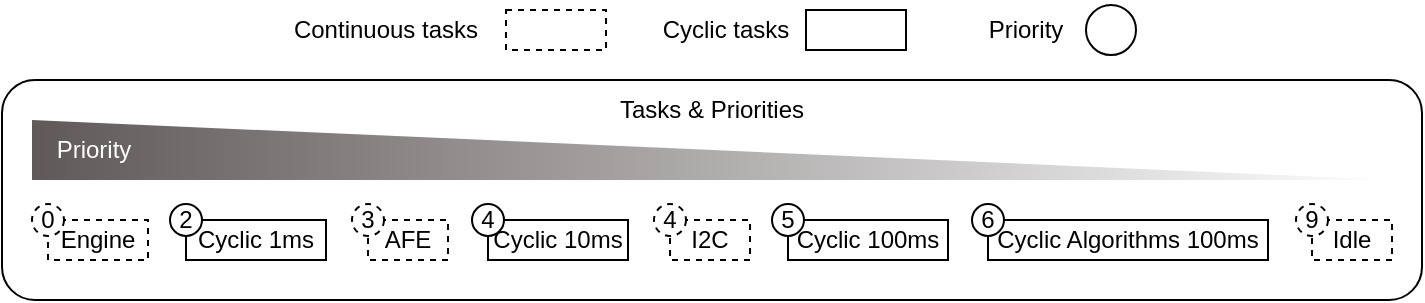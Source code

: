 <mxfile version="25.0.2" pages="3">
  <diagram name="overview" id="l_pe-c_5herizFljRQ7A">
    <mxGraphModel dx="2643" dy="-510" grid="1" gridSize="10" guides="1" tooltips="1" connect="1" arrows="1" fold="1" page="1" pageScale="1" pageWidth="827" pageHeight="1169" math="0" shadow="0">
      <root>
        <mxCell id="0" />
        <mxCell id="1" parent="0" />
        <mxCell id="woDSpg5KLi7jPYoDgjhM-1" value="" style="group" parent="1" vertex="1" connectable="0">
          <mxGeometry x="-1595" y="1169" width="710" height="150" as="geometry" />
        </mxCell>
        <mxCell id="C_V3rhwJUZiH3xd8vwqF-49" value="" style="rounded=1;whiteSpace=wrap;html=1;" parent="woDSpg5KLi7jPYoDgjhM-1" vertex="1">
          <mxGeometry y="40" width="710" height="110" as="geometry" />
        </mxCell>
        <mxCell id="C_V3rhwJUZiH3xd8vwqF-3" value="" style="verticalLabelPosition=bottom;verticalAlign=top;html=1;shape=mxgraph.basic.orthogonal_triangle;gradientColor=#5f5959;gradientDirection=west;strokeColor=none;" parent="woDSpg5KLi7jPYoDgjhM-1" vertex="1">
          <mxGeometry x="15" y="60" width="680" height="30" as="geometry" />
        </mxCell>
        <mxCell id="C_V3rhwJUZiH3xd8vwqF-4" value="Priority" style="text;html=1;align=center;verticalAlign=middle;whiteSpace=wrap;rounded=0;fontColor=#ffffff;" parent="woDSpg5KLi7jPYoDgjhM-1" vertex="1">
          <mxGeometry x="15" y="60" width="62" height="30" as="geometry" />
        </mxCell>
        <mxCell id="C_V3rhwJUZiH3xd8vwqF-25" value="" style="group" parent="woDSpg5KLi7jPYoDgjhM-1" vertex="1" connectable="0">
          <mxGeometry x="142" width="425" height="30" as="geometry" />
        </mxCell>
        <mxCell id="C_V3rhwJUZiH3xd8vwqF-18" value="" style="group" parent="C_V3rhwJUZiH3xd8vwqF-25" vertex="1" connectable="0">
          <mxGeometry width="160" height="30" as="geometry" />
        </mxCell>
        <mxCell id="C_V3rhwJUZiH3xd8vwqF-16" value="Continuous tasks" style="text;html=1;align=center;verticalAlign=middle;whiteSpace=wrap;rounded=0;" parent="C_V3rhwJUZiH3xd8vwqF-18" vertex="1">
          <mxGeometry width="100" height="30" as="geometry" />
        </mxCell>
        <mxCell id="C_V3rhwJUZiH3xd8vwqF-17" value="" style="rounded=0;whiteSpace=wrap;html=1;fillColor=#ffffff;dashed=1;" parent="C_V3rhwJUZiH3xd8vwqF-18" vertex="1">
          <mxGeometry x="110" y="5" width="50" height="20" as="geometry" />
        </mxCell>
        <mxCell id="C_V3rhwJUZiH3xd8vwqF-19" value="" style="group" parent="C_V3rhwJUZiH3xd8vwqF-25" vertex="1" connectable="0">
          <mxGeometry x="180" width="130" height="30" as="geometry" />
        </mxCell>
        <mxCell id="C_V3rhwJUZiH3xd8vwqF-14" value="" style="rounded=0;whiteSpace=wrap;html=1;fillColor=#ffffff;" parent="C_V3rhwJUZiH3xd8vwqF-19" vertex="1">
          <mxGeometry x="80" y="5" width="50" height="20" as="geometry" />
        </mxCell>
        <mxCell id="C_V3rhwJUZiH3xd8vwqF-15" value="Cyclic tasks" style="text;html=1;align=center;verticalAlign=middle;whiteSpace=wrap;rounded=0;" parent="C_V3rhwJUZiH3xd8vwqF-19" vertex="1">
          <mxGeometry width="80" height="30" as="geometry" />
        </mxCell>
        <mxCell id="C_V3rhwJUZiH3xd8vwqF-24" value="" style="group" parent="C_V3rhwJUZiH3xd8vwqF-25" vertex="1" connectable="0">
          <mxGeometry x="340" width="85" height="30" as="geometry" />
        </mxCell>
        <mxCell id="C_V3rhwJUZiH3xd8vwqF-22" value="" style="ellipse;whiteSpace=wrap;html=1;aspect=fixed;" parent="C_V3rhwJUZiH3xd8vwqF-24" vertex="1">
          <mxGeometry x="60" y="2.5" width="25" height="25" as="geometry" />
        </mxCell>
        <mxCell id="C_V3rhwJUZiH3xd8vwqF-23" value="Priority" style="text;html=1;align=center;verticalAlign=middle;whiteSpace=wrap;rounded=0;" parent="C_V3rhwJUZiH3xd8vwqF-24" vertex="1">
          <mxGeometry width="60" height="30" as="geometry" />
        </mxCell>
        <mxCell id="C_V3rhwJUZiH3xd8vwqF-39" value="" style="group" parent="woDSpg5KLi7jPYoDgjhM-1" vertex="1" connectable="0">
          <mxGeometry x="15" y="102" width="58" height="28" as="geometry" />
        </mxCell>
        <mxCell id="C_V3rhwJUZiH3xd8vwqF-5" value="Engine" style="rounded=0;whiteSpace=wrap;html=1;dashed=1;fillColor=#ffffff;" parent="C_V3rhwJUZiH3xd8vwqF-39" vertex="1">
          <mxGeometry x="8" y="8" width="50" height="20" as="geometry" />
        </mxCell>
        <mxCell id="C_V3rhwJUZiH3xd8vwqF-27" value="0" style="ellipse;whiteSpace=wrap;html=1;aspect=fixed;dashed=1;" parent="C_V3rhwJUZiH3xd8vwqF-39" vertex="1">
          <mxGeometry width="16" height="16" as="geometry" />
        </mxCell>
        <mxCell id="C_V3rhwJUZiH3xd8vwqF-40" value="" style="group" parent="woDSpg5KLi7jPYoDgjhM-1" vertex="1" connectable="0">
          <mxGeometry x="84" y="102" width="78" height="28" as="geometry" />
        </mxCell>
        <mxCell id="C_V3rhwJUZiH3xd8vwqF-6" value="Cyclic 1ms" style="rounded=0;whiteSpace=wrap;html=1;fillColor=#ffffff;" parent="C_V3rhwJUZiH3xd8vwqF-40" vertex="1">
          <mxGeometry x="8" y="8" width="70" height="20" as="geometry" />
        </mxCell>
        <mxCell id="C_V3rhwJUZiH3xd8vwqF-30" value="2" style="ellipse;whiteSpace=wrap;html=1;aspect=fixed;" parent="C_V3rhwJUZiH3xd8vwqF-40" vertex="1">
          <mxGeometry width="16" height="16" as="geometry" />
        </mxCell>
        <mxCell id="C_V3rhwJUZiH3xd8vwqF-41" value="" style="group" parent="woDSpg5KLi7jPYoDgjhM-1" vertex="1" connectable="0">
          <mxGeometry x="175" y="102" width="48" height="28" as="geometry" />
        </mxCell>
        <mxCell id="C_V3rhwJUZiH3xd8vwqF-7" value="AFE" style="rounded=0;whiteSpace=wrap;html=1;dashed=1;" parent="C_V3rhwJUZiH3xd8vwqF-41" vertex="1">
          <mxGeometry x="8" y="8" width="40" height="20" as="geometry" />
        </mxCell>
        <mxCell id="C_V3rhwJUZiH3xd8vwqF-31" value="3" style="ellipse;whiteSpace=wrap;html=1;aspect=fixed;dashed=1;" parent="C_V3rhwJUZiH3xd8vwqF-41" vertex="1">
          <mxGeometry width="16" height="16" as="geometry" />
        </mxCell>
        <mxCell id="C_V3rhwJUZiH3xd8vwqF-42" value="" style="group" parent="woDSpg5KLi7jPYoDgjhM-1" vertex="1" connectable="0">
          <mxGeometry x="235" y="102" width="78" height="28" as="geometry" />
        </mxCell>
        <mxCell id="C_V3rhwJUZiH3xd8vwqF-8" value="Cyclic 10ms" style="rounded=0;whiteSpace=wrap;html=1;" parent="C_V3rhwJUZiH3xd8vwqF-42" vertex="1">
          <mxGeometry x="8" y="8" width="70" height="20" as="geometry" />
        </mxCell>
        <mxCell id="C_V3rhwJUZiH3xd8vwqF-32" value="4" style="ellipse;whiteSpace=wrap;html=1;aspect=fixed;" parent="C_V3rhwJUZiH3xd8vwqF-42" vertex="1">
          <mxGeometry width="16" height="16" as="geometry" />
        </mxCell>
        <mxCell id="C_V3rhwJUZiH3xd8vwqF-43" value="" style="group" parent="woDSpg5KLi7jPYoDgjhM-1" vertex="1" connectable="0">
          <mxGeometry x="326" y="102" width="48" height="28" as="geometry" />
        </mxCell>
        <mxCell id="C_V3rhwJUZiH3xd8vwqF-9" value="I2C" style="rounded=0;whiteSpace=wrap;html=1;dashed=1;" parent="C_V3rhwJUZiH3xd8vwqF-43" vertex="1">
          <mxGeometry x="8" y="8" width="40" height="20" as="geometry" />
        </mxCell>
        <mxCell id="C_V3rhwJUZiH3xd8vwqF-33" value="4" style="ellipse;whiteSpace=wrap;html=1;aspect=fixed;dashed=1;" parent="C_V3rhwJUZiH3xd8vwqF-43" vertex="1">
          <mxGeometry width="16" height="16" as="geometry" />
        </mxCell>
        <mxCell id="C_V3rhwJUZiH3xd8vwqF-44" value="" style="group" parent="woDSpg5KLi7jPYoDgjhM-1" vertex="1" connectable="0">
          <mxGeometry x="385" y="102" width="88" height="28" as="geometry" />
        </mxCell>
        <mxCell id="C_V3rhwJUZiH3xd8vwqF-10" value="Cyclic 100ms" style="rounded=0;whiteSpace=wrap;html=1;" parent="C_V3rhwJUZiH3xd8vwqF-44" vertex="1">
          <mxGeometry x="8" y="8" width="80" height="20" as="geometry" />
        </mxCell>
        <mxCell id="C_V3rhwJUZiH3xd8vwqF-34" value="5" style="ellipse;whiteSpace=wrap;html=1;aspect=fixed;" parent="C_V3rhwJUZiH3xd8vwqF-44" vertex="1">
          <mxGeometry width="16" height="16" as="geometry" />
        </mxCell>
        <mxCell id="C_V3rhwJUZiH3xd8vwqF-45" value="" style="group" parent="woDSpg5KLi7jPYoDgjhM-1" vertex="1" connectable="0">
          <mxGeometry x="485" y="102" width="148" height="28" as="geometry" />
        </mxCell>
        <mxCell id="C_V3rhwJUZiH3xd8vwqF-11" value="Cyclic Algorithms 100ms" style="rounded=0;whiteSpace=wrap;html=1;" parent="C_V3rhwJUZiH3xd8vwqF-45" vertex="1">
          <mxGeometry x="8" y="8" width="140" height="20" as="geometry" />
        </mxCell>
        <mxCell id="C_V3rhwJUZiH3xd8vwqF-37" value="6" style="ellipse;whiteSpace=wrap;html=1;aspect=fixed;" parent="C_V3rhwJUZiH3xd8vwqF-45" vertex="1">
          <mxGeometry width="16" height="16" as="geometry" />
        </mxCell>
        <mxCell id="C_V3rhwJUZiH3xd8vwqF-46" value="" style="group" parent="woDSpg5KLi7jPYoDgjhM-1" vertex="1" connectable="0">
          <mxGeometry x="647" y="102" width="48" height="28" as="geometry" />
        </mxCell>
        <mxCell id="C_V3rhwJUZiH3xd8vwqF-12" value="Idle" style="rounded=0;whiteSpace=wrap;html=1;dashed=1;" parent="C_V3rhwJUZiH3xd8vwqF-46" vertex="1">
          <mxGeometry x="8" y="8" width="40" height="20" as="geometry" />
        </mxCell>
        <mxCell id="C_V3rhwJUZiH3xd8vwqF-38" value="9" style="ellipse;whiteSpace=wrap;html=1;aspect=fixed;dashed=1;" parent="C_V3rhwJUZiH3xd8vwqF-46" vertex="1">
          <mxGeometry width="16" height="16" as="geometry" />
        </mxCell>
        <mxCell id="C_V3rhwJUZiH3xd8vwqF-48" value="Tasks &amp;amp; Priorities" style="text;html=1;align=center;verticalAlign=middle;whiteSpace=wrap;rounded=0;" parent="woDSpg5KLi7jPYoDgjhM-1" vertex="1">
          <mxGeometry x="300" y="40" width="110" height="30" as="geometry" />
        </mxCell>
      </root>
    </mxGraphModel>
  </diagram>
  <diagram name="continuous" id="U51NOPuBzuI2WmUbrGTy">
    <mxGraphModel dx="2473" dy="-623" grid="1" gridSize="10" guides="1" tooltips="1" connect="1" arrows="1" fold="1" page="1" pageScale="1" pageWidth="827" pageHeight="1169" math="0" shadow="0">
      <root>
        <mxCell id="XWdzSdM69lO9_5eHpiIY-0" />
        <mxCell id="XWdzSdM69lO9_5eHpiIY-1" parent="XWdzSdM69lO9_5eHpiIY-0" />
        <mxCell id="Qcgvf0QIaak09C_hNXn4-0" value="" style="group" parent="XWdzSdM69lO9_5eHpiIY-1" vertex="1" connectable="0">
          <mxGeometry x="-1595" y="1169" width="710" height="150" as="geometry" />
        </mxCell>
        <mxCell id="Qcgvf0QIaak09C_hNXn4-1" value="" style="rounded=1;whiteSpace=wrap;html=1;" parent="Qcgvf0QIaak09C_hNXn4-0" vertex="1">
          <mxGeometry y="40" width="710" height="110" as="geometry" />
        </mxCell>
        <mxCell id="Qcgvf0QIaak09C_hNXn4-2" value="" style="verticalLabelPosition=bottom;verticalAlign=top;html=1;shape=mxgraph.basic.orthogonal_triangle;gradientColor=#5f5959;gradientDirection=west;strokeColor=none;" parent="Qcgvf0QIaak09C_hNXn4-0" vertex="1">
          <mxGeometry x="15" y="60" width="680" height="30" as="geometry" />
        </mxCell>
        <mxCell id="Qcgvf0QIaak09C_hNXn4-3" value="Priority" style="text;html=1;align=center;verticalAlign=middle;whiteSpace=wrap;rounded=0;fontColor=#ffffff;" parent="Qcgvf0QIaak09C_hNXn4-0" vertex="1">
          <mxGeometry x="15" y="60" width="62" height="30" as="geometry" />
        </mxCell>
        <mxCell id="Qcgvf0QIaak09C_hNXn4-4" value="" style="group" parent="Qcgvf0QIaak09C_hNXn4-0" vertex="1" connectable="0">
          <mxGeometry x="142" width="425" height="30" as="geometry" />
        </mxCell>
        <mxCell id="Qcgvf0QIaak09C_hNXn4-5" value="" style="group" parent="Qcgvf0QIaak09C_hNXn4-4" vertex="1" connectable="0">
          <mxGeometry width="160" height="30" as="geometry" />
        </mxCell>
        <mxCell id="Qcgvf0QIaak09C_hNXn4-6" value="Continuous tasks" style="text;html=1;align=center;verticalAlign=middle;whiteSpace=wrap;rounded=0;" parent="Qcgvf0QIaak09C_hNXn4-5" vertex="1">
          <mxGeometry width="100" height="30" as="geometry" />
        </mxCell>
        <mxCell id="Qcgvf0QIaak09C_hNXn4-7" value="" style="rounded=0;whiteSpace=wrap;html=1;fillColor=#ffffff;dashed=1;" parent="Qcgvf0QIaak09C_hNXn4-5" vertex="1">
          <mxGeometry x="110" y="5" width="50" height="20" as="geometry" />
        </mxCell>
        <mxCell id="Qcgvf0QIaak09C_hNXn4-8" value="" style="group" parent="Qcgvf0QIaak09C_hNXn4-4" vertex="1" connectable="0">
          <mxGeometry x="180" width="130" height="30" as="geometry" />
        </mxCell>
        <mxCell id="Qcgvf0QIaak09C_hNXn4-9" value="" style="rounded=0;whiteSpace=wrap;html=1;fillColor=#ffffff;" parent="Qcgvf0QIaak09C_hNXn4-8" vertex="1">
          <mxGeometry x="80" y="5" width="50" height="20" as="geometry" />
        </mxCell>
        <mxCell id="Qcgvf0QIaak09C_hNXn4-10" value="Cyclic tasks" style="text;html=1;align=center;verticalAlign=middle;whiteSpace=wrap;rounded=0;" parent="Qcgvf0QIaak09C_hNXn4-8" vertex="1">
          <mxGeometry width="80" height="30" as="geometry" />
        </mxCell>
        <mxCell id="Qcgvf0QIaak09C_hNXn4-11" value="" style="group" parent="Qcgvf0QIaak09C_hNXn4-4" vertex="1" connectable="0">
          <mxGeometry x="340" width="85" height="30" as="geometry" />
        </mxCell>
        <mxCell id="Qcgvf0QIaak09C_hNXn4-12" value="" style="ellipse;whiteSpace=wrap;html=1;aspect=fixed;" parent="Qcgvf0QIaak09C_hNXn4-11" vertex="1">
          <mxGeometry x="60" y="2.5" width="25" height="25" as="geometry" />
        </mxCell>
        <mxCell id="Qcgvf0QIaak09C_hNXn4-13" value="Priority" style="text;html=1;align=center;verticalAlign=middle;whiteSpace=wrap;rounded=0;" parent="Qcgvf0QIaak09C_hNXn4-11" vertex="1">
          <mxGeometry width="60" height="30" as="geometry" />
        </mxCell>
        <mxCell id="Qcgvf0QIaak09C_hNXn4-14" value="" style="group" parent="Qcgvf0QIaak09C_hNXn4-0" vertex="1" connectable="0">
          <mxGeometry x="15" y="102" width="58" height="28" as="geometry" />
        </mxCell>
        <mxCell id="Qcgvf0QIaak09C_hNXn4-15" value="Engine" style="rounded=0;whiteSpace=wrap;html=1;dashed=1;fillColor=#ffffff;" parent="Qcgvf0QIaak09C_hNXn4-14" vertex="1">
          <mxGeometry x="8" y="8" width="50" height="20" as="geometry" />
        </mxCell>
        <mxCell id="Qcgvf0QIaak09C_hNXn4-16" value="0" style="ellipse;whiteSpace=wrap;html=1;aspect=fixed;dashed=1;" parent="Qcgvf0QIaak09C_hNXn4-14" vertex="1">
          <mxGeometry width="16" height="16" as="geometry" />
        </mxCell>
        <mxCell id="Qcgvf0QIaak09C_hNXn4-17" value="" style="group" parent="Qcgvf0QIaak09C_hNXn4-0" vertex="1" connectable="0">
          <mxGeometry x="84" y="102" width="78" height="28" as="geometry" />
        </mxCell>
        <mxCell id="Qcgvf0QIaak09C_hNXn4-18" value="Cyclic 1ms" style="rounded=0;whiteSpace=wrap;html=1;fillColor=#ffffff;" parent="Qcgvf0QIaak09C_hNXn4-17" vertex="1">
          <mxGeometry x="8" y="8" width="70" height="20" as="geometry" />
        </mxCell>
        <mxCell id="Qcgvf0QIaak09C_hNXn4-19" value="2" style="ellipse;whiteSpace=wrap;html=1;aspect=fixed;" parent="Qcgvf0QIaak09C_hNXn4-17" vertex="1">
          <mxGeometry width="16" height="16" as="geometry" />
        </mxCell>
        <mxCell id="Qcgvf0QIaak09C_hNXn4-20" value="" style="group" parent="Qcgvf0QIaak09C_hNXn4-0" vertex="1" connectable="0">
          <mxGeometry x="175" y="102" width="48" height="28" as="geometry" />
        </mxCell>
        <mxCell id="Qcgvf0QIaak09C_hNXn4-21" value="AFE" style="rounded=0;whiteSpace=wrap;html=1;dashed=1;" parent="Qcgvf0QIaak09C_hNXn4-20" vertex="1">
          <mxGeometry x="8" y="8" width="40" height="20" as="geometry" />
        </mxCell>
        <mxCell id="Qcgvf0QIaak09C_hNXn4-22" value="3" style="ellipse;whiteSpace=wrap;html=1;aspect=fixed;dashed=1;" parent="Qcgvf0QIaak09C_hNXn4-20" vertex="1">
          <mxGeometry width="16" height="16" as="geometry" />
        </mxCell>
        <mxCell id="Qcgvf0QIaak09C_hNXn4-23" value="" style="group" parent="Qcgvf0QIaak09C_hNXn4-0" vertex="1" connectable="0">
          <mxGeometry x="235" y="102" width="78" height="28" as="geometry" />
        </mxCell>
        <mxCell id="Qcgvf0QIaak09C_hNXn4-24" value="Cyclic 10ms" style="rounded=0;whiteSpace=wrap;html=1;" parent="Qcgvf0QIaak09C_hNXn4-23" vertex="1">
          <mxGeometry x="8" y="8" width="70" height="20" as="geometry" />
        </mxCell>
        <mxCell id="Qcgvf0QIaak09C_hNXn4-25" value="4" style="ellipse;whiteSpace=wrap;html=1;aspect=fixed;" parent="Qcgvf0QIaak09C_hNXn4-23" vertex="1">
          <mxGeometry width="16" height="16" as="geometry" />
        </mxCell>
        <mxCell id="Qcgvf0QIaak09C_hNXn4-26" value="" style="group" parent="Qcgvf0QIaak09C_hNXn4-0" vertex="1" connectable="0">
          <mxGeometry x="326" y="102" width="48" height="28" as="geometry" />
        </mxCell>
        <mxCell id="Qcgvf0QIaak09C_hNXn4-27" value="I2C" style="rounded=0;whiteSpace=wrap;html=1;dashed=1;" parent="Qcgvf0QIaak09C_hNXn4-26" vertex="1">
          <mxGeometry x="8" y="8" width="40" height="20" as="geometry" />
        </mxCell>
        <mxCell id="Qcgvf0QIaak09C_hNXn4-28" value="4" style="ellipse;whiteSpace=wrap;html=1;aspect=fixed;dashed=1;" parent="Qcgvf0QIaak09C_hNXn4-26" vertex="1">
          <mxGeometry width="16" height="16" as="geometry" />
        </mxCell>
        <mxCell id="Qcgvf0QIaak09C_hNXn4-29" value="" style="group" parent="Qcgvf0QIaak09C_hNXn4-0" vertex="1" connectable="0">
          <mxGeometry x="385" y="102" width="88" height="28" as="geometry" />
        </mxCell>
        <mxCell id="Qcgvf0QIaak09C_hNXn4-30" value="Cyclic 100ms" style="rounded=0;whiteSpace=wrap;html=1;" parent="Qcgvf0QIaak09C_hNXn4-29" vertex="1">
          <mxGeometry x="8" y="8" width="80" height="20" as="geometry" />
        </mxCell>
        <mxCell id="Qcgvf0QIaak09C_hNXn4-31" value="5" style="ellipse;whiteSpace=wrap;html=1;aspect=fixed;" parent="Qcgvf0QIaak09C_hNXn4-29" vertex="1">
          <mxGeometry width="16" height="16" as="geometry" />
        </mxCell>
        <mxCell id="Qcgvf0QIaak09C_hNXn4-32" value="" style="group" parent="Qcgvf0QIaak09C_hNXn4-0" vertex="1" connectable="0">
          <mxGeometry x="485" y="102" width="148" height="28" as="geometry" />
        </mxCell>
        <mxCell id="Qcgvf0QIaak09C_hNXn4-33" value="Cyclic Algorithms 100ms" style="rounded=0;whiteSpace=wrap;html=1;" parent="Qcgvf0QIaak09C_hNXn4-32" vertex="1">
          <mxGeometry x="8" y="8" width="140" height="20" as="geometry" />
        </mxCell>
        <mxCell id="Qcgvf0QIaak09C_hNXn4-34" value="6" style="ellipse;whiteSpace=wrap;html=1;aspect=fixed;" parent="Qcgvf0QIaak09C_hNXn4-32" vertex="1">
          <mxGeometry width="16" height="16" as="geometry" />
        </mxCell>
        <mxCell id="Qcgvf0QIaak09C_hNXn4-35" value="" style="group" parent="Qcgvf0QIaak09C_hNXn4-0" vertex="1" connectable="0">
          <mxGeometry x="647" y="102" width="48" height="28" as="geometry" />
        </mxCell>
        <mxCell id="Qcgvf0QIaak09C_hNXn4-36" value="Idle" style="rounded=0;whiteSpace=wrap;html=1;dashed=1;" parent="Qcgvf0QIaak09C_hNXn4-35" vertex="1">
          <mxGeometry x="8" y="8" width="40" height="20" as="geometry" />
        </mxCell>
        <mxCell id="Qcgvf0QIaak09C_hNXn4-37" value="9" style="ellipse;whiteSpace=wrap;html=1;aspect=fixed;dashed=1;" parent="Qcgvf0QIaak09C_hNXn4-35" vertex="1">
          <mxGeometry width="16" height="16" as="geometry" />
        </mxCell>
        <mxCell id="Qcgvf0QIaak09C_hNXn4-38" value="Tasks &amp;amp; Priorities" style="text;html=1;align=center;verticalAlign=middle;whiteSpace=wrap;rounded=0;" parent="Qcgvf0QIaak09C_hNXn4-0" vertex="1">
          <mxGeometry x="300" y="40" width="110" height="30" as="geometry" />
        </mxCell>
        <mxCell id="W19yzBXjKcRc5V6a3i6J-0" value="Database" style="rounded=0;whiteSpace=wrap;html=1;dashed=1;fillColor=#ffffff;" parent="XWdzSdM69lO9_5eHpiIY-1" vertex="1">
          <mxGeometry x="-1582" y="1341" width="70" height="20" as="geometry" />
        </mxCell>
        <mxCell id="W19yzBXjKcRc5V6a3i6J-1" value="System Monitoring" style="rounded=0;whiteSpace=wrap;html=1;dashed=1;fillColor=#ffffff;" parent="XWdzSdM69lO9_5eHpiIY-1" vertex="1">
          <mxGeometry x="-1582" y="1371" width="70" height="30" as="geometry" />
        </mxCell>
        <mxCell id="W19yzBXjKcRc5V6a3i6J-2" value="" style="endArrow=none;html=1;rounded=0;entryX=0.5;entryY=1;entryDx=0;entryDy=0;exitX=0.5;exitY=0;exitDx=0;exitDy=0;dashed=1;" parent="XWdzSdM69lO9_5eHpiIY-1" source="W19yzBXjKcRc5V6a3i6J-1" target="W19yzBXjKcRc5V6a3i6J-0" edge="1">
          <mxGeometry width="50" height="50" relative="1" as="geometry">
            <mxPoint x="-1537" y="1370" as="sourcePoint" />
            <mxPoint x="-1537" y="1320" as="targetPoint" />
          </mxGeometry>
        </mxCell>
        <mxCell id="W19yzBXjKcRc5V6a3i6J-3" value="V &amp;amp; T&lt;div&gt;Measurement&lt;/div&gt;" style="rounded=0;whiteSpace=wrap;html=1;dashed=1;fillColor=#ffffff;" parent="XWdzSdM69lO9_5eHpiIY-1" vertex="1">
          <mxGeometry x="-1438.5" y="1341" width="93" height="30" as="geometry" />
        </mxCell>
        <mxCell id="W19yzBXjKcRc5V6a3i6J-4" value="Humidity Sensor" style="rounded=0;whiteSpace=wrap;html=1;dashed=1;fillColor=#ffffff;" parent="XWdzSdM69lO9_5eHpiIY-1" vertex="1">
          <mxGeometry x="-1293.5" y="1341" width="105" height="20" as="geometry" />
        </mxCell>
        <mxCell id="W19yzBXjKcRc5V6a3i6J-5" value="GPIOs" style="rounded=0;whiteSpace=wrap;html=1;dashed=1;fillColor=#ffffff;" parent="XWdzSdM69lO9_5eHpiIY-1" vertex="1">
          <mxGeometry x="-1293.5" y="1371" width="105" height="20" as="geometry" />
        </mxCell>
        <mxCell id="W19yzBXjKcRc5V6a3i6J-6" value="RTC" style="rounded=0;whiteSpace=wrap;html=1;dashed=1;fillColor=#ffffff;" parent="XWdzSdM69lO9_5eHpiIY-1" vertex="1">
          <mxGeometry x="-1293.5" y="1401" width="105" height="20" as="geometry" />
        </mxCell>
        <mxCell id="W19yzBXjKcRc5V6a3i6J-7" value="" style="endArrow=none;html=1;rounded=0;entryX=0.5;entryY=1;entryDx=0;entryDy=0;exitX=0.5;exitY=0;exitDx=0;exitDy=0;dashed=1;" parent="XWdzSdM69lO9_5eHpiIY-1" source="W19yzBXjKcRc5V6a3i6J-5" target="W19yzBXjKcRc5V6a3i6J-4" edge="1">
          <mxGeometry width="50" height="50" relative="1" as="geometry">
            <mxPoint x="-1230.5" y="1351" as="sourcePoint" />
            <mxPoint x="-1231.5" y="1301" as="targetPoint" />
          </mxGeometry>
        </mxCell>
        <mxCell id="W19yzBXjKcRc5V6a3i6J-8" value="" style="endArrow=none;html=1;rounded=0;entryX=0.5;entryY=1;entryDx=0;entryDy=0;exitX=0.5;exitY=0;exitDx=0;exitDy=0;dashed=1;" parent="XWdzSdM69lO9_5eHpiIY-1" source="W19yzBXjKcRc5V6a3i6J-6" target="W19yzBXjKcRc5V6a3i6J-5" edge="1">
          <mxGeometry width="50" height="50" relative="1" as="geometry">
            <mxPoint x="-1230.5" y="1381" as="sourcePoint" />
            <mxPoint x="-1230.5" y="1371" as="targetPoint" />
          </mxGeometry>
        </mxCell>
        <mxCell id="W19yzBXjKcRc5V6a3i6J-9" value="Idle&lt;div&gt;Function&lt;/div&gt;" style="rounded=0;whiteSpace=wrap;html=1;dashed=1;fillColor=#ffffff;" parent="XWdzSdM69lO9_5eHpiIY-1" vertex="1">
          <mxGeometry x="-947.81" y="1341" width="55.62" height="30" as="geometry" />
        </mxCell>
        <mxCell id="o4xh_XloxvMawBcTEUNw-0" value="" style="endArrow=none;html=1;rounded=0;entryX=0.5;entryY=1;entryDx=0;entryDy=0;exitX=0.5;exitY=0;exitDx=0;exitDy=0;dashed=1;" edge="1" parent="XWdzSdM69lO9_5eHpiIY-1" source="W19yzBXjKcRc5V6a3i6J-0" target="Qcgvf0QIaak09C_hNXn4-15">
          <mxGeometry width="50" height="50" relative="1" as="geometry">
            <mxPoint x="-1540" y="1381" as="sourcePoint" />
            <mxPoint x="-1540" y="1371" as="targetPoint" />
          </mxGeometry>
        </mxCell>
        <mxCell id="o4xh_XloxvMawBcTEUNw-1" value="" style="endArrow=none;html=1;rounded=0;entryX=0.5;entryY=1;entryDx=0;entryDy=0;exitX=0.5;exitY=0;exitDx=0;exitDy=0;dashed=1;" edge="1" parent="XWdzSdM69lO9_5eHpiIY-1" source="W19yzBXjKcRc5V6a3i6J-3" target="Qcgvf0QIaak09C_hNXn4-21">
          <mxGeometry width="50" height="50" relative="1" as="geometry">
            <mxPoint x="-1540" y="1351" as="sourcePoint" />
            <mxPoint x="-1537" y="1309" as="targetPoint" />
          </mxGeometry>
        </mxCell>
        <mxCell id="o4xh_XloxvMawBcTEUNw-2" value="" style="endArrow=none;html=1;rounded=0;entryX=0.5;entryY=1;entryDx=0;entryDy=0;exitX=0.5;exitY=0;exitDx=0;exitDy=0;dashed=1;" edge="1" parent="XWdzSdM69lO9_5eHpiIY-1" source="W19yzBXjKcRc5V6a3i6J-4" target="Qcgvf0QIaak09C_hNXn4-27">
          <mxGeometry width="50" height="50" relative="1" as="geometry">
            <mxPoint x="-1385" y="1351" as="sourcePoint" />
            <mxPoint x="-1382" y="1309" as="targetPoint" />
          </mxGeometry>
        </mxCell>
        <mxCell id="o4xh_XloxvMawBcTEUNw-3" value="" style="endArrow=none;html=1;rounded=0;entryX=0.5;entryY=1;entryDx=0;entryDy=0;exitX=0.5;exitY=0;exitDx=0;exitDy=0;dashed=1;" edge="1" parent="XWdzSdM69lO9_5eHpiIY-1" source="W19yzBXjKcRc5V6a3i6J-9" target="Qcgvf0QIaak09C_hNXn4-36">
          <mxGeometry width="50" height="50" relative="1" as="geometry">
            <mxPoint x="-1233" y="1351" as="sourcePoint" />
            <mxPoint x="-1231" y="1309" as="targetPoint" />
          </mxGeometry>
        </mxCell>
      </root>
    </mxGraphModel>
  </diagram>
  <diagram name="cyclic" id="Go6nS3aAKM6qnEEp4Jjb">
    <mxGraphModel dx="2228" dy="-787" grid="1" gridSize="10" guides="1" tooltips="1" connect="1" arrows="1" fold="1" page="1" pageScale="1" pageWidth="827" pageHeight="1169" math="0" shadow="0">
      <root>
        <mxCell id="Av_k8W35nLqBPA3srdQF-0" />
        <mxCell id="Av_k8W35nLqBPA3srdQF-1" parent="Av_k8W35nLqBPA3srdQF-0" />
        <mxCell id="EURlEERB0G23O4mZfiqI-40" value="V &amp;amp; T&lt;div&gt;Measurement&lt;/div&gt;" style="rounded=0;whiteSpace=wrap;html=1;fillColor=#ffffff;" parent="Av_k8W35nLqBPA3srdQF-1" vertex="1">
          <mxGeometry x="-1514.5" y="1341" width="93" height="30" as="geometry" />
        </mxCell>
        <mxCell id="EURlEERB0G23O4mZfiqI-41" value="Diagnosis" style="rounded=0;whiteSpace=wrap;html=1;fillColor=#ffffff;" parent="Av_k8W35nLqBPA3srdQF-1" vertex="1">
          <mxGeometry x="-1514.5" y="1381" width="93" height="20" as="geometry" />
        </mxCell>
        <mxCell id="EURlEERB0G23O4mZfiqI-42" value="" style="endArrow=none;html=1;rounded=0;entryX=0.5;entryY=1;entryDx=0;entryDy=0;exitX=0.5;exitY=0;exitDx=0;exitDy=0;" parent="Av_k8W35nLqBPA3srdQF-1" source="EURlEERB0G23O4mZfiqI-41" target="EURlEERB0G23O4mZfiqI-40" edge="1">
          <mxGeometry width="50" height="50" relative="1" as="geometry">
            <mxPoint x="-1458" y="1351" as="sourcePoint" />
            <mxPoint x="-1458" y="1301" as="targetPoint" />
          </mxGeometry>
        </mxCell>
        <mxCell id="EURlEERB0G23O4mZfiqI-43" value="CAN&lt;sub&gt;RX&lt;/sub&gt;" style="rounded=0;whiteSpace=wrap;html=1;fillColor=#ffffff;" parent="Av_k8W35nLqBPA3srdQF-1" vertex="1">
          <mxGeometry x="-1514.5" y="1411" width="93" height="20" as="geometry" />
        </mxCell>
        <mxCell id="EURlEERB0G23O4mZfiqI-44" value="" style="endArrow=none;html=1;rounded=0;entryX=0.5;entryY=1;entryDx=0;entryDy=0;exitX=0.5;exitY=0;exitDx=0;exitDy=0;" parent="Av_k8W35nLqBPA3srdQF-1" source="EURlEERB0G23O4mZfiqI-43" target="EURlEERB0G23O4mZfiqI-41" edge="1">
          <mxGeometry width="50" height="50" relative="1" as="geometry">
            <mxPoint x="-1458" y="1391" as="sourcePoint" />
            <mxPoint x="-1458" y="1381" as="targetPoint" />
          </mxGeometry>
        </mxCell>
        <mxCell id="EURlEERB0G23O4mZfiqI-45" value="Supply Check" style="rounded=0;whiteSpace=wrap;html=1;fillColor=#ffffff;" parent="Av_k8W35nLqBPA3srdQF-1" vertex="1">
          <mxGeometry x="-1363.5" y="1341" width="93" height="20" as="geometry" />
        </mxCell>
        <mxCell id="EURlEERB0G23O4mZfiqI-46" value="System Control" style="rounded=0;whiteSpace=wrap;html=1;fillColor=#ffffff;" parent="Av_k8W35nLqBPA3srdQF-1" vertex="1">
          <mxGeometry x="-1363.5" y="1371" width="93" height="20" as="geometry" />
        </mxCell>
        <mxCell id="EURlEERB0G23O4mZfiqI-47" value="BMS Control" style="rounded=0;whiteSpace=wrap;html=1;fillColor=#ffffff;" parent="Av_k8W35nLqBPA3srdQF-1" vertex="1">
          <mxGeometry x="-1363.5" y="1401" width="93" height="20" as="geometry" />
        </mxCell>
        <mxCell id="EURlEERB0G23O4mZfiqI-48" value="CAN&lt;sub&gt;TX&lt;/sub&gt;" style="rounded=0;whiteSpace=wrap;html=1;fillColor=#ffffff;" parent="Av_k8W35nLqBPA3srdQF-1" vertex="1">
          <mxGeometry x="-1363.5" y="1431" width="93" height="20" as="geometry" />
        </mxCell>
        <mxCell id="EURlEERB0G23O4mZfiqI-49" value="SOS" style="rounded=0;whiteSpace=wrap;html=1;fillColor=#ffffff;" parent="Av_k8W35nLqBPA3srdQF-1" vertex="1">
          <mxGeometry x="-1363.5" y="1461" width="93" height="20" as="geometry" />
        </mxCell>
        <mxCell id="EURlEERB0G23O4mZfiqI-50" value="&lt;div&gt;Measurement Validation&lt;/div&gt;" style="rounded=0;whiteSpace=wrap;html=1;fillColor=#ffffff;" parent="Av_k8W35nLqBPA3srdQF-1" vertex="1">
          <mxGeometry x="-1363.5" y="1491" width="93" height="30" as="geometry" />
        </mxCell>
        <mxCell id="EURlEERB0G23O4mZfiqI-51" value="..." style="rounded=0;whiteSpace=wrap;html=1;fillColor=#ffffff;" parent="Av_k8W35nLqBPA3srdQF-1" vertex="1">
          <mxGeometry x="-1363.5" y="1531" width="93" height="20" as="geometry" />
        </mxCell>
        <mxCell id="EURlEERB0G23O4mZfiqI-52" value="Balancing" style="rounded=0;whiteSpace=wrap;html=1;fillColor=#ffffff;" parent="Av_k8W35nLqBPA3srdQF-1" vertex="1">
          <mxGeometry x="-1208.5" y="1341" width="93" height="20" as="geometry" />
        </mxCell>
        <mxCell id="EURlEERB0G23O4mZfiqI-53" value="Insulation Monitoring" style="rounded=0;whiteSpace=wrap;html=1;fillColor=#ffffff;" parent="Av_k8W35nLqBPA3srdQF-1" vertex="1">
          <mxGeometry x="-1208.5" y="1371" width="93" height="30" as="geometry" />
        </mxCell>
        <mxCell id="EURlEERB0G23O4mZfiqI-54" value="State of Charge" style="rounded=0;whiteSpace=wrap;html=1;fillColor=#ffffff;" parent="Av_k8W35nLqBPA3srdQF-1" vertex="1">
          <mxGeometry x="-1208.5" y="1411" width="93" height="20" as="geometry" />
        </mxCell>
        <mxCell id="EURlEERB0G23O4mZfiqI-55" value="State of Health" style="rounded=0;whiteSpace=wrap;html=1;fillColor=#ffffff;" parent="Av_k8W35nLqBPA3srdQF-1" vertex="1">
          <mxGeometry x="-1208.5" y="1441" width="93" height="20" as="geometry" />
        </mxCell>
        <mxCell id="EURlEERB0G23O4mZfiqI-56" value="State of X" style="rounded=0;whiteSpace=wrap;html=1;fillColor=#ffffff;" parent="Av_k8W35nLqBPA3srdQF-1" vertex="1">
          <mxGeometry x="-1208.5" y="1471" width="93" height="20" as="geometry" />
        </mxCell>
        <mxCell id="EURlEERB0G23O4mZfiqI-57" value="..." style="rounded=0;whiteSpace=wrap;html=1;fillColor=#ffffff;" parent="Av_k8W35nLqBPA3srdQF-1" vertex="1">
          <mxGeometry x="-1208.5" y="1501" width="93" height="20" as="geometry" />
        </mxCell>
        <mxCell id="EURlEERB0G23O4mZfiqI-58" value="Moving Averages" style="rounded=0;whiteSpace=wrap;html=1;fillColor=#ffffff;" parent="Av_k8W35nLqBPA3srdQF-1" vertex="1">
          <mxGeometry x="-1078.5" y="1341" width="93" height="30" as="geometry" />
        </mxCell>
        <mxCell id="EURlEERB0G23O4mZfiqI-59" value="Advanced User Algorithms" style="rounded=0;whiteSpace=wrap;html=1;fillColor=#ffffff;" parent="Av_k8W35nLqBPA3srdQF-1" vertex="1">
          <mxGeometry x="-1078.5" y="1381" width="93" height="30" as="geometry" />
        </mxCell>
        <mxCell id="EURlEERB0G23O4mZfiqI-60" value="..." style="rounded=0;whiteSpace=wrap;html=1;fillColor=#dae8fc;strokeColor=#6c8ebf;" parent="Av_k8W35nLqBPA3srdQF-1" vertex="1">
          <mxGeometry x="-1078.5" y="1421" width="93" height="20" as="geometry" />
        </mxCell>
        <mxCell id="EURlEERB0G23O4mZfiqI-61" value="" style="endArrow=none;html=1;rounded=0;entryX=0.5;entryY=1;entryDx=0;entryDy=0;exitX=0.5;exitY=0;exitDx=0;exitDy=0;" parent="Av_k8W35nLqBPA3srdQF-1" source="EURlEERB0G23O4mZfiqI-53" target="EURlEERB0G23O4mZfiqI-52" edge="1">
          <mxGeometry width="50" height="50" relative="1" as="geometry">
            <mxPoint x="-1152" y="1351" as="sourcePoint" />
            <mxPoint x="-1152" y="1301" as="targetPoint" />
          </mxGeometry>
        </mxCell>
        <mxCell id="EURlEERB0G23O4mZfiqI-62" value="" style="endArrow=none;html=1;rounded=0;entryX=0.5;entryY=1;entryDx=0;entryDy=0;exitX=0.5;exitY=0;exitDx=0;exitDy=0;" parent="Av_k8W35nLqBPA3srdQF-1" source="EURlEERB0G23O4mZfiqI-54" target="EURlEERB0G23O4mZfiqI-53" edge="1">
          <mxGeometry width="50" height="50" relative="1" as="geometry">
            <mxPoint x="-1152" y="1381" as="sourcePoint" />
            <mxPoint x="-1152" y="1371" as="targetPoint" />
          </mxGeometry>
        </mxCell>
        <mxCell id="EURlEERB0G23O4mZfiqI-63" value="" style="endArrow=none;html=1;rounded=0;entryX=0.5;entryY=1;entryDx=0;entryDy=0;exitX=0.5;exitY=0;exitDx=0;exitDy=0;" parent="Av_k8W35nLqBPA3srdQF-1" source="EURlEERB0G23O4mZfiqI-55" target="EURlEERB0G23O4mZfiqI-54" edge="1">
          <mxGeometry width="50" height="50" relative="1" as="geometry">
            <mxPoint x="-1152" y="1421" as="sourcePoint" />
            <mxPoint x="-1152" y="1411" as="targetPoint" />
          </mxGeometry>
        </mxCell>
        <mxCell id="EURlEERB0G23O4mZfiqI-64" value="" style="endArrow=none;html=1;rounded=0;entryX=0.5;entryY=1;entryDx=0;entryDy=0;exitX=0.5;exitY=0;exitDx=0;exitDy=0;" parent="Av_k8W35nLqBPA3srdQF-1" source="EURlEERB0G23O4mZfiqI-56" target="EURlEERB0G23O4mZfiqI-55" edge="1">
          <mxGeometry width="50" height="50" relative="1" as="geometry">
            <mxPoint x="-1152" y="1451" as="sourcePoint" />
            <mxPoint x="-1152" y="1441" as="targetPoint" />
          </mxGeometry>
        </mxCell>
        <mxCell id="EURlEERB0G23O4mZfiqI-65" value="" style="endArrow=none;html=1;rounded=0;entryX=0.5;entryY=1;entryDx=0;entryDy=0;exitX=0.5;exitY=0;exitDx=0;exitDy=0;" parent="Av_k8W35nLqBPA3srdQF-1" source="EURlEERB0G23O4mZfiqI-57" target="EURlEERB0G23O4mZfiqI-56" edge="1">
          <mxGeometry width="50" height="50" relative="1" as="geometry">
            <mxPoint x="-1152" y="1481" as="sourcePoint" />
            <mxPoint x="-1152" y="1471" as="targetPoint" />
          </mxGeometry>
        </mxCell>
        <mxCell id="EURlEERB0G23O4mZfiqI-66" value="" style="endArrow=none;html=1;rounded=0;entryX=0.5;entryY=1;entryDx=0;entryDy=0;exitX=0.5;exitY=0;exitDx=0;exitDy=0;" parent="Av_k8W35nLqBPA3srdQF-1" source="EURlEERB0G23O4mZfiqI-59" target="EURlEERB0G23O4mZfiqI-58" edge="1">
          <mxGeometry width="50" height="50" relative="1" as="geometry">
            <mxPoint x="-1026" y="1351" as="sourcePoint" />
            <mxPoint x="-1022" y="1301" as="targetPoint" />
          </mxGeometry>
        </mxCell>
        <mxCell id="EURlEERB0G23O4mZfiqI-67" value="" style="endArrow=none;html=1;rounded=0;entryX=0.5;entryY=1;entryDx=0;entryDy=0;exitX=0.5;exitY=0;exitDx=0;exitDy=0;" parent="Av_k8W35nLqBPA3srdQF-1" source="EURlEERB0G23O4mZfiqI-60" target="EURlEERB0G23O4mZfiqI-59" edge="1">
          <mxGeometry width="50" height="50" relative="1" as="geometry">
            <mxPoint x="-1026" y="1391" as="sourcePoint" />
            <mxPoint x="-1026" y="1381" as="targetPoint" />
          </mxGeometry>
        </mxCell>
        <mxCell id="EURlEERB0G23O4mZfiqI-68" value="" style="endArrow=none;html=1;rounded=0;entryX=0.5;entryY=1;entryDx=0;entryDy=0;exitX=0.5;exitY=0;exitDx=0;exitDy=0;" parent="Av_k8W35nLqBPA3srdQF-1" source="EURlEERB0G23O4mZfiqI-46" target="EURlEERB0G23O4mZfiqI-45" edge="1">
          <mxGeometry width="50" height="50" relative="1" as="geometry">
            <mxPoint x="-1307" y="1351" as="sourcePoint" />
            <mxPoint x="-1307" y="1301" as="targetPoint" />
          </mxGeometry>
        </mxCell>
        <mxCell id="EURlEERB0G23O4mZfiqI-69" value="" style="endArrow=none;html=1;rounded=0;entryX=0.5;entryY=1;entryDx=0;entryDy=0;exitX=0.5;exitY=0;exitDx=0;exitDy=0;" parent="Av_k8W35nLqBPA3srdQF-1" source="EURlEERB0G23O4mZfiqI-47" target="EURlEERB0G23O4mZfiqI-46" edge="1">
          <mxGeometry width="50" height="50" relative="1" as="geometry">
            <mxPoint x="-1307" y="1381" as="sourcePoint" />
            <mxPoint x="-1307" y="1371" as="targetPoint" />
          </mxGeometry>
        </mxCell>
        <mxCell id="EURlEERB0G23O4mZfiqI-70" value="" style="endArrow=none;html=1;rounded=0;entryX=0.5;entryY=1;entryDx=0;entryDy=0;exitX=0.5;exitY=0;exitDx=0;exitDy=0;" parent="Av_k8W35nLqBPA3srdQF-1" source="EURlEERB0G23O4mZfiqI-48" target="EURlEERB0G23O4mZfiqI-47" edge="1">
          <mxGeometry width="50" height="50" relative="1" as="geometry">
            <mxPoint x="-1307" y="1411" as="sourcePoint" />
            <mxPoint x="-1307" y="1401" as="targetPoint" />
          </mxGeometry>
        </mxCell>
        <mxCell id="EURlEERB0G23O4mZfiqI-71" value="" style="endArrow=none;html=1;rounded=0;entryX=0.5;entryY=1;entryDx=0;entryDy=0;exitX=0.5;exitY=0;exitDx=0;exitDy=0;" parent="Av_k8W35nLqBPA3srdQF-1" source="EURlEERB0G23O4mZfiqI-49" target="EURlEERB0G23O4mZfiqI-48" edge="1">
          <mxGeometry width="50" height="50" relative="1" as="geometry">
            <mxPoint x="-1307" y="1441" as="sourcePoint" />
            <mxPoint x="-1307" y="1431" as="targetPoint" />
          </mxGeometry>
        </mxCell>
        <mxCell id="EURlEERB0G23O4mZfiqI-72" value="" style="endArrow=none;html=1;rounded=0;entryX=0.5;entryY=1;entryDx=0;entryDy=0;exitX=0.5;exitY=0;exitDx=0;exitDy=0;" parent="Av_k8W35nLqBPA3srdQF-1" source="EURlEERB0G23O4mZfiqI-50" target="EURlEERB0G23O4mZfiqI-49" edge="1">
          <mxGeometry width="50" height="50" relative="1" as="geometry">
            <mxPoint x="-1307" y="1471" as="sourcePoint" />
            <mxPoint x="-1307" y="1461" as="targetPoint" />
          </mxGeometry>
        </mxCell>
        <mxCell id="EURlEERB0G23O4mZfiqI-73" value="" style="endArrow=none;html=1;rounded=0;entryX=0.5;entryY=1;entryDx=0;entryDy=0;exitX=0.5;exitY=0;exitDx=0;exitDy=0;" parent="Av_k8W35nLqBPA3srdQF-1" source="EURlEERB0G23O4mZfiqI-51" target="EURlEERB0G23O4mZfiqI-50" edge="1">
          <mxGeometry width="50" height="50" relative="1" as="geometry">
            <mxPoint x="-1307" y="1501" as="sourcePoint" />
            <mxPoint x="-1307" y="1491" as="targetPoint" />
          </mxGeometry>
        </mxCell>
        <mxCell id="EURlEERB0G23O4mZfiqI-74" value="..." style="rounded=0;whiteSpace=wrap;html=1;fillColor=#dae8fc;strokeColor=#6c8ebf;" parent="Av_k8W35nLqBPA3srdQF-1" vertex="1">
          <mxGeometry x="-1364" y="1531" width="93" height="20" as="geometry" />
        </mxCell>
        <mxCell id="EURlEERB0G23O4mZfiqI-75" value="..." style="rounded=0;whiteSpace=wrap;html=1;fillColor=#dae8fc;strokeColor=#6c8ebf;" parent="Av_k8W35nLqBPA3srdQF-1" vertex="1">
          <mxGeometry x="-1209" y="1501" width="93" height="20" as="geometry" />
        </mxCell>
        <mxCell id="EURlEERB0G23O4mZfiqI-78" value="..." style="rounded=0;whiteSpace=wrap;html=1;fillColor=#dae8fc;strokeColor=#6c8ebf;" parent="Av_k8W35nLqBPA3srdQF-1" vertex="1">
          <mxGeometry x="-1455" y="1526" width="27.5" height="20" as="geometry" />
        </mxCell>
        <mxCell id="EURlEERB0G23O4mZfiqI-79" value="User Customized Functionalites" style="text;html=1;align=center;verticalAlign=middle;whiteSpace=wrap;rounded=0;" parent="Av_k8W35nLqBPA3srdQF-1" vertex="1">
          <mxGeometry x="-1630" y="1521" width="175" height="30" as="geometry" />
        </mxCell>
        <mxCell id="C5h7xGTv7c7Dnev_HhpJ-0" value="" style="group" parent="Av_k8W35nLqBPA3srdQF-1" vertex="1" connectable="0">
          <mxGeometry x="-1595" y="1169" width="710" height="150" as="geometry" />
        </mxCell>
        <mxCell id="C5h7xGTv7c7Dnev_HhpJ-1" value="" style="rounded=1;whiteSpace=wrap;html=1;" parent="C5h7xGTv7c7Dnev_HhpJ-0" vertex="1">
          <mxGeometry y="40" width="710" height="110" as="geometry" />
        </mxCell>
        <mxCell id="C5h7xGTv7c7Dnev_HhpJ-2" value="" style="verticalLabelPosition=bottom;verticalAlign=top;html=1;shape=mxgraph.basic.orthogonal_triangle;gradientColor=#5f5959;gradientDirection=west;strokeColor=none;" parent="C5h7xGTv7c7Dnev_HhpJ-0" vertex="1">
          <mxGeometry x="15" y="60" width="680" height="30" as="geometry" />
        </mxCell>
        <mxCell id="C5h7xGTv7c7Dnev_HhpJ-3" value="Priority" style="text;html=1;align=center;verticalAlign=middle;whiteSpace=wrap;rounded=0;fontColor=#ffffff;" parent="C5h7xGTv7c7Dnev_HhpJ-0" vertex="1">
          <mxGeometry x="15" y="60" width="62" height="30" as="geometry" />
        </mxCell>
        <mxCell id="C5h7xGTv7c7Dnev_HhpJ-4" value="" style="group" parent="C5h7xGTv7c7Dnev_HhpJ-0" vertex="1" connectable="0">
          <mxGeometry x="142" width="425" height="30" as="geometry" />
        </mxCell>
        <mxCell id="C5h7xGTv7c7Dnev_HhpJ-5" value="" style="group" parent="C5h7xGTv7c7Dnev_HhpJ-4" vertex="1" connectable="0">
          <mxGeometry width="160" height="30" as="geometry" />
        </mxCell>
        <mxCell id="C5h7xGTv7c7Dnev_HhpJ-6" value="Continuous tasks" style="text;html=1;align=center;verticalAlign=middle;whiteSpace=wrap;rounded=0;" parent="C5h7xGTv7c7Dnev_HhpJ-5" vertex="1">
          <mxGeometry width="100" height="30" as="geometry" />
        </mxCell>
        <mxCell id="C5h7xGTv7c7Dnev_HhpJ-7" value="" style="rounded=0;whiteSpace=wrap;html=1;fillColor=#ffffff;dashed=1;" parent="C5h7xGTv7c7Dnev_HhpJ-5" vertex="1">
          <mxGeometry x="110" y="5" width="50" height="20" as="geometry" />
        </mxCell>
        <mxCell id="C5h7xGTv7c7Dnev_HhpJ-8" value="" style="group" parent="C5h7xGTv7c7Dnev_HhpJ-4" vertex="1" connectable="0">
          <mxGeometry x="180" width="130" height="30" as="geometry" />
        </mxCell>
        <mxCell id="C5h7xGTv7c7Dnev_HhpJ-9" value="" style="rounded=0;whiteSpace=wrap;html=1;fillColor=#ffffff;" parent="C5h7xGTv7c7Dnev_HhpJ-8" vertex="1">
          <mxGeometry x="80" y="5" width="50" height="20" as="geometry" />
        </mxCell>
        <mxCell id="C5h7xGTv7c7Dnev_HhpJ-10" value="Cyclic tasks" style="text;html=1;align=center;verticalAlign=middle;whiteSpace=wrap;rounded=0;" parent="C5h7xGTv7c7Dnev_HhpJ-8" vertex="1">
          <mxGeometry width="80" height="30" as="geometry" />
        </mxCell>
        <mxCell id="C5h7xGTv7c7Dnev_HhpJ-11" value="" style="group" parent="C5h7xGTv7c7Dnev_HhpJ-4" vertex="1" connectable="0">
          <mxGeometry x="340" width="85" height="30" as="geometry" />
        </mxCell>
        <mxCell id="C5h7xGTv7c7Dnev_HhpJ-12" value="" style="ellipse;whiteSpace=wrap;html=1;aspect=fixed;" parent="C5h7xGTv7c7Dnev_HhpJ-11" vertex="1">
          <mxGeometry x="60" y="2.5" width="25" height="25" as="geometry" />
        </mxCell>
        <mxCell id="C5h7xGTv7c7Dnev_HhpJ-13" value="Priority" style="text;html=1;align=center;verticalAlign=middle;whiteSpace=wrap;rounded=0;" parent="C5h7xGTv7c7Dnev_HhpJ-11" vertex="1">
          <mxGeometry width="60" height="30" as="geometry" />
        </mxCell>
        <mxCell id="C5h7xGTv7c7Dnev_HhpJ-14" value="" style="group" parent="C5h7xGTv7c7Dnev_HhpJ-0" vertex="1" connectable="0">
          <mxGeometry x="15" y="102" width="58" height="28" as="geometry" />
        </mxCell>
        <mxCell id="C5h7xGTv7c7Dnev_HhpJ-15" value="Engine" style="rounded=0;whiteSpace=wrap;html=1;dashed=1;fillColor=#ffffff;" parent="C5h7xGTv7c7Dnev_HhpJ-14" vertex="1">
          <mxGeometry x="8" y="8" width="50" height="20" as="geometry" />
        </mxCell>
        <mxCell id="C5h7xGTv7c7Dnev_HhpJ-16" value="0" style="ellipse;whiteSpace=wrap;html=1;aspect=fixed;dashed=1;" parent="C5h7xGTv7c7Dnev_HhpJ-14" vertex="1">
          <mxGeometry width="16" height="16" as="geometry" />
        </mxCell>
        <mxCell id="C5h7xGTv7c7Dnev_HhpJ-17" value="" style="group" parent="C5h7xGTv7c7Dnev_HhpJ-0" vertex="1" connectable="0">
          <mxGeometry x="84" y="102" width="78" height="28" as="geometry" />
        </mxCell>
        <mxCell id="C5h7xGTv7c7Dnev_HhpJ-18" value="Cyclic 1ms" style="rounded=0;whiteSpace=wrap;html=1;fillColor=#ffffff;" parent="C5h7xGTv7c7Dnev_HhpJ-17" vertex="1">
          <mxGeometry x="8" y="8" width="70" height="20" as="geometry" />
        </mxCell>
        <mxCell id="C5h7xGTv7c7Dnev_HhpJ-19" value="2" style="ellipse;whiteSpace=wrap;html=1;aspect=fixed;" parent="C5h7xGTv7c7Dnev_HhpJ-17" vertex="1">
          <mxGeometry width="16" height="16" as="geometry" />
        </mxCell>
        <mxCell id="C5h7xGTv7c7Dnev_HhpJ-20" value="" style="group" parent="C5h7xGTv7c7Dnev_HhpJ-0" vertex="1" connectable="0">
          <mxGeometry x="175" y="102" width="48" height="28" as="geometry" />
        </mxCell>
        <mxCell id="C5h7xGTv7c7Dnev_HhpJ-21" value="AFE" style="rounded=0;whiteSpace=wrap;html=1;dashed=1;" parent="C5h7xGTv7c7Dnev_HhpJ-20" vertex="1">
          <mxGeometry x="8" y="8" width="40" height="20" as="geometry" />
        </mxCell>
        <mxCell id="C5h7xGTv7c7Dnev_HhpJ-22" value="3" style="ellipse;whiteSpace=wrap;html=1;aspect=fixed;dashed=1;" parent="C5h7xGTv7c7Dnev_HhpJ-20" vertex="1">
          <mxGeometry width="16" height="16" as="geometry" />
        </mxCell>
        <mxCell id="C5h7xGTv7c7Dnev_HhpJ-23" value="" style="group" parent="C5h7xGTv7c7Dnev_HhpJ-0" vertex="1" connectable="0">
          <mxGeometry x="235" y="102" width="78" height="28" as="geometry" />
        </mxCell>
        <mxCell id="C5h7xGTv7c7Dnev_HhpJ-24" value="Cyclic 10ms" style="rounded=0;whiteSpace=wrap;html=1;" parent="C5h7xGTv7c7Dnev_HhpJ-23" vertex="1">
          <mxGeometry x="8" y="8" width="70" height="20" as="geometry" />
        </mxCell>
        <mxCell id="C5h7xGTv7c7Dnev_HhpJ-25" value="4" style="ellipse;whiteSpace=wrap;html=1;aspect=fixed;" parent="C5h7xGTv7c7Dnev_HhpJ-23" vertex="1">
          <mxGeometry width="16" height="16" as="geometry" />
        </mxCell>
        <mxCell id="C5h7xGTv7c7Dnev_HhpJ-26" value="" style="group" parent="C5h7xGTv7c7Dnev_HhpJ-0" vertex="1" connectable="0">
          <mxGeometry x="326" y="102" width="48" height="28" as="geometry" />
        </mxCell>
        <mxCell id="C5h7xGTv7c7Dnev_HhpJ-27" value="I2C" style="rounded=0;whiteSpace=wrap;html=1;dashed=1;" parent="C5h7xGTv7c7Dnev_HhpJ-26" vertex="1">
          <mxGeometry x="8" y="8" width="40" height="20" as="geometry" />
        </mxCell>
        <mxCell id="C5h7xGTv7c7Dnev_HhpJ-28" value="4" style="ellipse;whiteSpace=wrap;html=1;aspect=fixed;dashed=1;" parent="C5h7xGTv7c7Dnev_HhpJ-26" vertex="1">
          <mxGeometry width="16" height="16" as="geometry" />
        </mxCell>
        <mxCell id="C5h7xGTv7c7Dnev_HhpJ-29" value="" style="group" parent="C5h7xGTv7c7Dnev_HhpJ-0" vertex="1" connectable="0">
          <mxGeometry x="385" y="102" width="88" height="28" as="geometry" />
        </mxCell>
        <mxCell id="C5h7xGTv7c7Dnev_HhpJ-30" value="Cyclic 100ms" style="rounded=0;whiteSpace=wrap;html=1;" parent="C5h7xGTv7c7Dnev_HhpJ-29" vertex="1">
          <mxGeometry x="8" y="8" width="80" height="20" as="geometry" />
        </mxCell>
        <mxCell id="C5h7xGTv7c7Dnev_HhpJ-31" value="5" style="ellipse;whiteSpace=wrap;html=1;aspect=fixed;" parent="C5h7xGTv7c7Dnev_HhpJ-29" vertex="1">
          <mxGeometry width="16" height="16" as="geometry" />
        </mxCell>
        <mxCell id="C5h7xGTv7c7Dnev_HhpJ-32" value="" style="group" parent="C5h7xGTv7c7Dnev_HhpJ-0" vertex="1" connectable="0">
          <mxGeometry x="485" y="102" width="148" height="28" as="geometry" />
        </mxCell>
        <mxCell id="C5h7xGTv7c7Dnev_HhpJ-33" value="Cyclic Algorithms 100ms" style="rounded=0;whiteSpace=wrap;html=1;" parent="C5h7xGTv7c7Dnev_HhpJ-32" vertex="1">
          <mxGeometry x="8" y="8" width="140" height="20" as="geometry" />
        </mxCell>
        <mxCell id="C5h7xGTv7c7Dnev_HhpJ-34" value="6" style="ellipse;whiteSpace=wrap;html=1;aspect=fixed;" parent="C5h7xGTv7c7Dnev_HhpJ-32" vertex="1">
          <mxGeometry width="16" height="16" as="geometry" />
        </mxCell>
        <mxCell id="C5h7xGTv7c7Dnev_HhpJ-35" value="" style="group" parent="C5h7xGTv7c7Dnev_HhpJ-0" vertex="1" connectable="0">
          <mxGeometry x="647" y="102" width="48" height="28" as="geometry" />
        </mxCell>
        <mxCell id="C5h7xGTv7c7Dnev_HhpJ-36" value="Idle" style="rounded=0;whiteSpace=wrap;html=1;dashed=1;" parent="C5h7xGTv7c7Dnev_HhpJ-35" vertex="1">
          <mxGeometry x="8" y="8" width="40" height="20" as="geometry" />
        </mxCell>
        <mxCell id="C5h7xGTv7c7Dnev_HhpJ-37" value="9" style="ellipse;whiteSpace=wrap;html=1;aspect=fixed;dashed=1;" parent="C5h7xGTv7c7Dnev_HhpJ-35" vertex="1">
          <mxGeometry width="16" height="16" as="geometry" />
        </mxCell>
        <mxCell id="C5h7xGTv7c7Dnev_HhpJ-38" value="Tasks &amp;amp; Priorities" style="text;html=1;align=center;verticalAlign=middle;whiteSpace=wrap;rounded=0;" parent="C5h7xGTv7c7Dnev_HhpJ-0" vertex="1">
          <mxGeometry x="300" y="40" width="110" height="30" as="geometry" />
        </mxCell>
        <mxCell id="EURlEERB0G23O4mZfiqI-80" value="" style="endArrow=none;html=1;rounded=0;entryX=0.5;entryY=1;entryDx=0;entryDy=0;exitX=0.5;exitY=0;exitDx=0;exitDy=0;" parent="Av_k8W35nLqBPA3srdQF-1" source="EURlEERB0G23O4mZfiqI-40" target="C5h7xGTv7c7Dnev_HhpJ-18" edge="1">
          <mxGeometry width="50" height="50" relative="1" as="geometry">
            <mxPoint x="-1270" y="1680" as="sourcePoint" />
            <mxPoint x="-1468" y="1280" as="targetPoint" />
          </mxGeometry>
        </mxCell>
        <mxCell id="EURlEERB0G23O4mZfiqI-81" value="" style="endArrow=none;html=1;rounded=0;entryX=0.5;entryY=1;entryDx=0;entryDy=0;exitX=0.5;exitY=0;exitDx=0;exitDy=0;" parent="Av_k8W35nLqBPA3srdQF-1" source="EURlEERB0G23O4mZfiqI-45" target="C5h7xGTv7c7Dnev_HhpJ-24" edge="1">
          <mxGeometry width="50" height="50" relative="1" as="geometry">
            <mxPoint x="-1270" y="1680" as="sourcePoint" />
            <mxPoint x="-1317" y="1280" as="targetPoint" />
          </mxGeometry>
        </mxCell>
        <mxCell id="EURlEERB0G23O4mZfiqI-82" value="" style="endArrow=none;html=1;rounded=0;entryX=0.5;entryY=1;entryDx=0;entryDy=0;exitX=0.5;exitY=0;exitDx=0;exitDy=0;" parent="Av_k8W35nLqBPA3srdQF-1" source="EURlEERB0G23O4mZfiqI-52" target="C5h7xGTv7c7Dnev_HhpJ-30" edge="1">
          <mxGeometry width="50" height="50" relative="1" as="geometry">
            <mxPoint x="-1270" y="1680" as="sourcePoint" />
            <mxPoint x="-1162" y="1280" as="targetPoint" />
          </mxGeometry>
        </mxCell>
        <mxCell id="EURlEERB0G23O4mZfiqI-83" value="" style="endArrow=none;html=1;rounded=0;entryX=0.5;entryY=1;entryDx=0;entryDy=0;exitX=0.5;exitY=0;exitDx=0;exitDy=0;" parent="Av_k8W35nLqBPA3srdQF-1" source="EURlEERB0G23O4mZfiqI-58" target="C5h7xGTv7c7Dnev_HhpJ-33" edge="1">
          <mxGeometry width="50" height="50" relative="1" as="geometry">
            <mxPoint x="-1270" y="1680" as="sourcePoint" />
            <mxPoint x="-1032.0" y="1280" as="targetPoint" />
          </mxGeometry>
        </mxCell>
      </root>
    </mxGraphModel>
  </diagram>
</mxfile>
